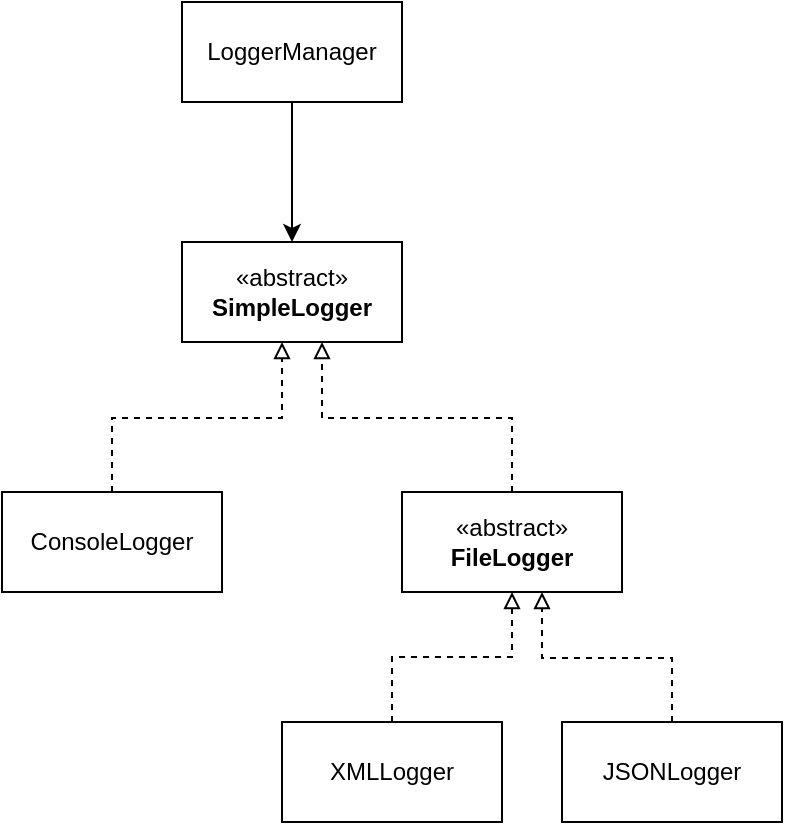 <mxfile version="20.5.3" type="embed" pages="2"><diagram name="UML" id="pfmSRTUwu19f5hcoY3dl"><mxGraphModel dx="1300" dy="1017" grid="1" gridSize="10" guides="1" tooltips="1" connect="1" arrows="1" fold="1" page="1" pageScale="1" pageWidth="827" pageHeight="1169" math="0" shadow="0"><root><mxCell id="0"/><mxCell id="1" parent="0"/><mxCell id="a2NsF7wFkF-bahpW6VeY-7" value="«abstract»&lt;br&gt;&lt;b&gt;SimpleLogger&lt;/b&gt;" style="html=1;whiteSpace=wrap;" parent="1" vertex="1"><mxGeometry x="309" y="160" width="110" height="50" as="geometry"/></mxCell><mxCell id="a2NsF7wFkF-bahpW6VeY-9" style="edgeStyle=orthogonalEdgeStyle;rounded=0;orthogonalLoop=1;jettySize=auto;html=1;dashed=1;endArrow=block;endFill=0;" parent="1" source="a2NsF7wFkF-bahpW6VeY-8" target="a2NsF7wFkF-bahpW6VeY-7" edge="1"><mxGeometry relative="1" as="geometry"><Array as="points"><mxPoint x="274" y="248"/><mxPoint x="359" y="248"/></Array></mxGeometry></mxCell><mxCell id="a2NsF7wFkF-bahpW6VeY-8" value="ConsoleLogger" style="html=1;whiteSpace=wrap;" parent="1" vertex="1"><mxGeometry x="219" y="285" width="110" height="50" as="geometry"/></mxCell><mxCell id="a2NsF7wFkF-bahpW6VeY-11" style="edgeStyle=orthogonalEdgeStyle;rounded=0;orthogonalLoop=1;jettySize=auto;html=1;dashed=1;endArrow=block;endFill=0;" parent="1" source="a2NsF7wFkF-bahpW6VeY-10" target="a2NsF7wFkF-bahpW6VeY-7" edge="1"><mxGeometry relative="1" as="geometry"><Array as="points"><mxPoint x="474" y="248"/><mxPoint x="379" y="248"/></Array></mxGeometry></mxCell><mxCell id="a2NsF7wFkF-bahpW6VeY-10" value="«abstract»&lt;br&gt;&lt;b&gt;FileLogger&lt;/b&gt;" style="html=1;whiteSpace=wrap;" parent="1" vertex="1"><mxGeometry x="419" y="285" width="110" height="50" as="geometry"/></mxCell><mxCell id="a2NsF7wFkF-bahpW6VeY-14" style="edgeStyle=orthogonalEdgeStyle;rounded=0;orthogonalLoop=1;jettySize=auto;html=1;dashed=1;endArrow=block;endFill=0;" parent="1" source="a2NsF7wFkF-bahpW6VeY-12" target="a2NsF7wFkF-bahpW6VeY-10" edge="1"><mxGeometry relative="1" as="geometry"/></mxCell><mxCell id="a2NsF7wFkF-bahpW6VeY-12" value="XMLLogger" style="html=1;whiteSpace=wrap;" parent="1" vertex="1"><mxGeometry x="359" y="400" width="110" height="50" as="geometry"/></mxCell><mxCell id="a2NsF7wFkF-bahpW6VeY-15" style="edgeStyle=orthogonalEdgeStyle;rounded=0;orthogonalLoop=1;jettySize=auto;html=1;endArrow=block;endFill=0;dashed=1;" parent="1" source="a2NsF7wFkF-bahpW6VeY-13" target="a2NsF7wFkF-bahpW6VeY-10" edge="1"><mxGeometry relative="1" as="geometry"><Array as="points"><mxPoint x="554" y="368"/><mxPoint x="489" y="368"/></Array></mxGeometry></mxCell><mxCell id="a2NsF7wFkF-bahpW6VeY-13" value="JSONLogger" style="html=1;whiteSpace=wrap;" parent="1" vertex="1"><mxGeometry x="499" y="400" width="110" height="50" as="geometry"/></mxCell><mxCell id="a2NsF7wFkF-bahpW6VeY-17" style="edgeStyle=orthogonalEdgeStyle;rounded=0;orthogonalLoop=1;jettySize=auto;html=1;" parent="1" source="a2NsF7wFkF-bahpW6VeY-16" target="a2NsF7wFkF-bahpW6VeY-7" edge="1"><mxGeometry relative="1" as="geometry"/></mxCell><mxCell id="a2NsF7wFkF-bahpW6VeY-16" value="LoggerManager" style="html=1;whiteSpace=wrap;" parent="1" vertex="1"><mxGeometry x="309" y="40" width="110" height="50" as="geometry"/></mxCell></root></mxGraphModel></diagram><diagram id="WHLJkhYo0cZqM9wEUuJj" name="Domain"><mxGraphModel dx="1300" dy="1017" grid="1" gridSize="10" guides="1" tooltips="1" connect="1" arrows="1" fold="1" page="1" pageScale="1" pageWidth="850" pageHeight="1100" math="0" shadow="0"><root><mxCell id="0"/><mxCell id="1" parent="0"/><mxCell id="dEPa-DV1aZe3tuKorKyh-8" style="edgeStyle=orthogonalEdgeStyle;rounded=0;orthogonalLoop=1;jettySize=auto;html=1;entryX=0.5;entryY=0;entryDx=0;entryDy=0;" edge="1" parent="1" source="dEPa-DV1aZe3tuKorKyh-1" target="dEPa-DV1aZe3tuKorKyh-6"><mxGeometry relative="1" as="geometry"><Array as="points"><mxPoint x="360" y="540"/><mxPoint x="260" y="540"/></Array></mxGeometry></mxCell><mxCell id="dEPa-DV1aZe3tuKorKyh-10" value="Persists In" style="edgeLabel;html=1;align=center;verticalAlign=middle;resizable=0;points=[];" vertex="1" connectable="0" parent="dEPa-DV1aZe3tuKorKyh-8"><mxGeometry x="-0.289" y="2" relative="1" as="geometry"><mxPoint x="54" y="-22" as="offset"/></mxGeometry></mxCell><mxCell id="dEPa-DV1aZe3tuKorKyh-9" style="edgeStyle=orthogonalEdgeStyle;rounded=0;orthogonalLoop=1;jettySize=auto;html=1;" edge="1" parent="1" source="dEPa-DV1aZe3tuKorKyh-1" target="dEPa-DV1aZe3tuKorKyh-7"><mxGeometry relative="1" as="geometry"><Array as="points"><mxPoint x="360" y="540"/><mxPoint x="460" y="540"/></Array></mxGeometry></mxCell><mxCell id="dEPa-DV1aZe3tuKorKyh-12" style="edgeStyle=orthogonalEdgeStyle;rounded=0;orthogonalLoop=1;jettySize=auto;html=1;" edge="1" parent="1" source="dEPa-DV1aZe3tuKorKyh-1" target="dEPa-DV1aZe3tuKorKyh-11"><mxGeometry relative="1" as="geometry"/></mxCell><mxCell id="dEPa-DV1aZe3tuKorKyh-1" value="Log Event" style="rounded=1;whiteSpace=wrap;html=1;" vertex="1" parent="1"><mxGeometry x="300" y="440" width="120" height="60" as="geometry"/></mxCell><mxCell id="dEPa-DV1aZe3tuKorKyh-4" style="edgeStyle=orthogonalEdgeStyle;rounded=0;orthogonalLoop=1;jettySize=auto;html=1;" edge="1" parent="1" source="dEPa-DV1aZe3tuKorKyh-3" target="dEPa-DV1aZe3tuKorKyh-1"><mxGeometry relative="1" as="geometry"/></mxCell><mxCell id="dEPa-DV1aZe3tuKorKyh-5" value="Creates" style="edgeLabel;html=1;align=center;verticalAlign=middle;resizable=0;points=[];" vertex="1" connectable="0" parent="dEPa-DV1aZe3tuKorKyh-4"><mxGeometry x="-0.267" y="-4" relative="1" as="geometry"><mxPoint x="34" y="17" as="offset"/></mxGeometry></mxCell><mxCell id="dEPa-DV1aZe3tuKorKyh-3" value="System" style="rounded=1;whiteSpace=wrap;html=1;" vertex="1" parent="1"><mxGeometry x="300" y="290" width="120" height="60" as="geometry"/></mxCell><mxCell id="dEPa-DV1aZe3tuKorKyh-6" value="File" style="rounded=1;whiteSpace=wrap;html=1;" vertex="1" parent="1"><mxGeometry x="200" y="580" width="120" height="60" as="geometry"/></mxCell><mxCell id="dEPa-DV1aZe3tuKorKyh-7" value="Console" style="rounded=1;whiteSpace=wrap;html=1;" vertex="1" parent="1"><mxGeometry x="400" y="580" width="120" height="60" as="geometry"/></mxCell><mxCell id="dEPa-DV1aZe3tuKorKyh-11" value="Configuration" style="rounded=1;whiteSpace=wrap;html=1;" vertex="1" parent="1"><mxGeometry x="520" y="440" width="120" height="60" as="geometry"/></mxCell></root></mxGraphModel></diagram></mxfile>